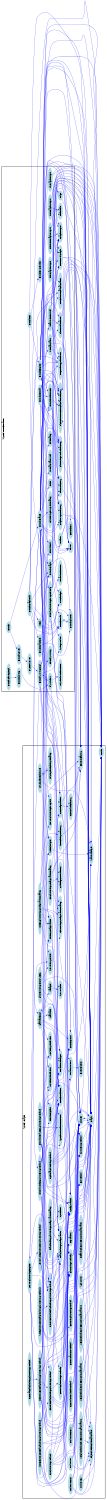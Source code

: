 /* ------------------------------------------------------------ */
/* created with bunch v3 */
/* Objective Function value = 1.0*/
/* ------------------------------------------------------------ */

digraph G {
size= "10,10";
rotate = 90;
subgraph cluster0 {
label = "(SS-L3):Graph";
color = black;
style = bold;

"TurboMQIncrW"[label="TurboMQIncrW",shape=ellipse,color=lightblue,fontcolor=black,style=filled];
"StatsManager"[label="StatsManager",shape=ellipse,color=lightblue,fontcolor=black,style=filled];
"NextAscentHillClimbingClusteringMethod"[label="NextAscentHillClimbingClusteringMethod",shape=ellipse,color=lightblue,fontcolor=black,style=filled];
"GeneralHillClimbingClusteringMethod"[label="GeneralHillClimbingClusteringMethod",shape=ellipse,color=lightblue,fontcolor=black,style=filled];
"SATechnique"[label="SATechnique",shape=ellipse,color=lightblue,fontcolor=black,style=filled];
"SASimpleTechnique"[label="SASimpleTechnique",shape=ellipse,color=lightblue,fontcolor=black,style=filled];
"SASimpleTechniqueDialog"[label="SASimpleTechniqueDialog",shape=ellipse,color=lightblue,fontcolor=black,style=filled];
"WeightedObjectiveFunctionCalculator"[label="WeightedObjectiveFunctionCalculator",shape=ellipse,color=lightblue,fontcolor=black,style=filled];
"DefaultObjectiveFunctionCalculator"[label="DefaultObjectiveFunctionCalculator",shape=ellipse,color=lightblue,fontcolor=black,style=filled];
"Node"[label="Node",shape=ellipse,color=lightblue,fontcolor=black,style=filled];
"WeightedObjectiveFunctionCalculator2"[label="WeightedObjectiveFunctionCalculator2",shape=ellipse,color=lightblue,fontcolor=black,style=filled];
"TurboMQ2"[label="TurboMQ2",shape=ellipse,color=lightblue,fontcolor=black,style=filled];
"WeightedObjectiveFunctionCalculator3"[label="WeightedObjectiveFunctionCalculator3",shape=ellipse,color=lightblue,fontcolor=black,style=filled];
"SpirosMQ"[label="SpirosMQ",shape=ellipse,color=lightblue,fontcolor=black,style=filled];
"ObjectiveFunctionCalculator"[label="ObjectiveFunctionCalculator",shape=ellipse,color=lightblue,fontcolor=black,style=filled];
"Cluster"[label="Cluster",shape=ellipse,color=lightblue,fontcolor=black,style=filled];
"TurboMQ"[label="TurboMQ",shape=ellipse,color=lightblue,fontcolor=black,style=filled];
"Graph"[label="Graph",shape=ellipse,color=lightblue,fontcolor=black,style=filled];
"TurboMQIncr"[label="TurboMQIncr",shape=ellipse,color=lightblue,fontcolor=black,style=filled];
"Population"[label="Population",shape=ellipse,color=lightblue,fontcolor=black,style=filled];
"GenericHillClimbingClusteringMethod"[label="GenericHillClimbingClusteringMethod",shape=ellipse,color=lightblue,fontcolor=black,style=filled];
"GenericClusteringMethod2"[label="GenericClusteringMethod2",shape=ellipse,color=lightblue,fontcolor=black,style=filled];
"IterationEvent"[label="IterationEvent",shape=ellipse,color=lightblue,fontcolor=black,style=filled];
"EventObject"[label="EventObject",shape=ellipse,color=lightblue,fontcolor=black,style=filled];
"CallbackImpl"[label="CallbackImpl",shape=ellipse,color=lightblue,fontcolor=black,style=filled];
"SynchronizedEventQueue"[label="SynchronizedEventQueue",shape=ellipse,color=lightblue,fontcolor=black,style=filled];
"Callback"[label="Callback",shape=ellipse,color=lightblue,fontcolor=black,style=filled];
"BunchEvent"[label="BunchEvent",shape=ellipse,color=lightblue,fontcolor=black,style=filled];
"NAHCConfiguration"[label="NAHCConfiguration",shape=ellipse,color=lightblue,fontcolor=black,style=filled];
"DistributedHCClusteringMethod"[label="DistributedHCClusteringMethod",shape=ellipse,color=lightblue,fontcolor=black,style=filled];
"WorkRequestEvent"[label="WorkRequestEvent",shape=ellipse,color=lightblue,fontcolor=black,style=filled];
"ServerStats"[label="ServerStats",shape=ellipse,color=lightblue,fontcolor=black,style=filled];
"Manager"[label="Manager",shape=ellipse,color=lightblue,fontcolor=black,style=filled];
"WorkFinishedEvent"[label="WorkFinishedEvent",shape=ellipse,color=lightblue,fontcolor=black,style=filled];
"DistributedSAHCClusteringMethod"[label="DistributedSAHCClusteringMethod",shape=ellipse,color=lightblue,fontcolor=black,style=filled];
"IterationManager"[label="IterationManager",shape=ellipse,color=lightblue,fontcolor=black,style=filled];
"ClusteringMethod2"[label="ClusteringMethod2",shape=ellipse,color=lightblue,fontcolor=black,style=filled];
"GenericDistribHillClimbingClusteringMethod"[label="GenericDistribHillClimbingClusteringMethod",shape=ellipse,color=lightblue,fontcolor=black,style=filled];
"ServerClusteringEngine"[label="ServerClusteringEngine",shape=ellipse,color=lightblue,fontcolor=black,style=filled];
"HillClimbingConfiguration"[label="HillClimbingConfiguration",shape=ellipse,color=lightblue,fontcolor=black,style=filled];
"Configuration"[label="Configuration",shape=ellipse,color=lightblue,fontcolor=black,style=filled];
"SteepestAscentHillClimbingClusteringMethod2"[label="SteepestAscentHillClimbingClusteringMethod2",shape=ellipse,color=lightblue,fontcolor=black,style=filled];
"SteepestAscentHillClimbingClusteringMethod"[label="SteepestAscentHillClimbingClusteringMethod",shape=ellipse,color=lightblue,fontcolor=black,style=filled];
"BunchUtilities"[label="BunchUtilities",shape=ellipse,color=lightblue,fontcolor=black,style=filled];
"OptimalClusteringMethod"[label="OptimalClusteringMethod",shape=ellipse,color=lightblue,fontcolor=black,style=filled];
"ServerSteepestAscentClusteringMethod"[label="ServerSteepestAscentClusteringMethod",shape=ellipse,color=lightblue,fontcolor=black,style=filled];
"FindNeighbor"[label="FindNeighbor",shape=ellipse,color=lightblue,fontcolor=black,style=filled];
"ServerClusteringProgress"[label="ServerClusteringProgress",shape=ellipse,color=lightblue,fontcolor=black,style=filled];
"ClusterUsingVectorSAHC"[label="ClusterUsingVectorSAHC",shape=ellipse,color=lightblue,fontcolor=black,style=filled];
"ServerProperties"[label="ServerProperties",shape=ellipse,color=lightblue,fontcolor=black,style=filled];
"GenericClusteringMethod"[label="GenericClusteringMethod",shape=ellipse,color=lightblue,fontcolor=black,style=filled];
"GAClusteringMethod"[label="GAClusteringMethod",shape=ellipse,color=lightblue,fontcolor=black,style=filled];
"ClusteringMethod"[label="ClusteringMethod",shape=ellipse,color=lightblue,fontcolor=black,style=filled];
"GAMethod"[label="GAMethod",shape=ellipse,color=lightblue,fontcolor=black,style=filled];
"GATournamentMethod"[label="GATournamentMethod",shape=ellipse,color=lightblue,fontcolor=black,style=filled];
"GARouletteWheelMethod"[label="GARouletteWheelMethod",shape=ellipse,color=lightblue,fontcolor=black,style=filled];
"GAClusteringConfigurationDialog"[label="GAClusteringConfigurationDialog",shape=ellipse,color=lightblue,fontcolor=black,style=filled];
"GridBagConstraints2"[label="GridBagConstraints2",shape=ellipse,color=lightblue,fontcolor=black,style=filled];
"GenericFactory"[label="GenericFactory",shape=ellipse,color=lightblue,fontcolor=black,style=filled];
"GAConfiguration"[label="GAConfiguration",shape=ellipse,color=lightblue,fontcolor=black,style=filled];
"GAMethodFactory"[label="GAMethodFactory",shape=ellipse,color=lightblue,fontcolor=black,style=filled];
"HillClimbingClusteringConfigurationDialog"[label="HillClimbingClusteringConfigurationDialog",shape=ellipse,color=lightblue,fontcolor=black,style=filled];
"Container"[label="Container",shape=ellipse,color=lightblue,fontcolor=black,style=filled];
"NAHCClusteringConfigurationDialog"[label="NAHCClusteringConfigurationDialog",shape=ellipse,color=lightblue,fontcolor=black,style=filled];
"SATechniqueFactory"[label="SATechniqueFactory",shape=ellipse,color=lightblue,fontcolor=black,style=filled];
"ClusteringConfigurationDialog"[label="ClusteringConfigurationDialog",shape=ellipse,color=lightblue,fontcolor=black,style=filled];
}
subgraph cluster1 {
label = "(SS-L3):BunchFrame";
color = black;
style = bold;

"BunchSvrMsg"[label="BunchSvrMsg",shape=ellipse,color=lightblue,fontcolor=black,style=filled];
"DistribInit"[label="DistribInit",shape=ellipse,color=lightblue,fontcolor=black,style=filled];
"SwingWorker"[label="SwingWorker",shape=ellipse,color=lightblue,fontcolor=black,style=filled];
"BunchSvrMsgImpl"[label="BunchSvrMsgImpl",shape=ellipse,color=lightblue,fontcolor=black,style=filled];
"BSWindow"[label="BSWindow",shape=ellipse,color=lightblue,fontcolor=black,style=filled];
"BSWindow_AboutBox"[label="BSWindow_AboutBox",shape=ellipse,color=lightblue,fontcolor=black,style=filled];
"Bunch"[label="Bunch",shape=ellipse,color=lightblue,fontcolor=black,style=filled];
"BunchServer"[label="BunchServer",shape=ellipse,color=lightblue,fontcolor=black,style=filled];
"BSTextServer"[label="BSTextServer",shape=ellipse,color=lightblue,fontcolor=black,style=filled];
"IterationListener"[label="IterationListener",shape=ellipse,color=lightblue,fontcolor=black,style=filled];
"DistribClusteringProgressDlg"[label="DistribClusteringProgressDlg",shape=ellipse,color=lightblue,fontcolor=black,style=filled];
"Drifters"[label="Drifters",shape=ellipse,color=lightblue,fontcolor=black,style=filled];
"ClusteringProgressDialog"[label="ClusteringProgressDialog",shape=ellipse,color=lightblue,fontcolor=black,style=filled];
"Point"[label="Point",shape=ellipse,color=lightblue,fontcolor=black,style=filled];
"MQCalculatorUtil"[label="MQCalculatorUtil",shape=ellipse,color=lightblue,fontcolor=black,style=filled];
"FileDialog"[label="FileDialog",shape=ellipse,color=lightblue,fontcolor=black,style=filled];
"BunchFrame"[label="BunchFrame",shape=ellipse,color=lightblue,fontcolor=black,style=filled];
"PrecisionRecallCalculator"[label="PrecisionRecallCalculator",shape=ellipse,color=lightblue,fontcolor=black,style=filled];
"GBunchRW"[label="GBunchRW",shape=ellipse,color=lightblue,fontcolor=black,style=filled];
"ClusterFileParser"[label="ClusterFileParser",shape=ellipse,color=lightblue,fontcolor=black,style=filled];
"MQCalculator"[label="MQCalculator",shape=ellipse,color=lightblue,fontcolor=black,style=filled];
"DependencyFileParser"[label="DependencyFileParser",shape=ellipse,color=lightblue,fontcolor=black,style=filled];
"MeasurementUtil"[label="MeasurementUtil",shape=ellipse,color=lightblue,fontcolor=black,style=filled];
"Parser"[label="Parser",shape=ellipse,color=lightblue,fontcolor=black,style=filled];
"GraphOutputFactory"[label="GraphOutputFactory",shape=ellipse,color=lightblue,fontcolor=black,style=filled];
"BunchAPIOld"[label="BunchAPIOld",shape=ellipse,color=lightblue,fontcolor=black,style=filled];
"BunchPreferences"[label="BunchPreferences",shape=ellipse,color=lightblue,fontcolor=black,style=filled];
"ParserFactory"[label="ParserFactory",shape=ellipse,color=lightblue,fontcolor=black,style=filled];
"ClusteringMethodFactory"[label="ClusteringMethodFactory",shape=ellipse,color=lightblue,fontcolor=black,style=filled];
"ObjectiveFunctionCalculatorFactory"[label="ObjectiveFunctionCalculatorFactory",shape=ellipse,color=lightblue,fontcolor=black,style=filled];
"BunchEngine"[label="BunchEngine",shape=ellipse,color=lightblue,fontcolor=black,style=filled];
"Edge"[label="Edge",shape=ellipse,color=lightblue,fontcolor=black,style=filled];
"TSGraphOutput"[label="TSGraphOutput",shape=ellipse,color=lightblue,fontcolor=black,style=filled];
"GraphOutput"[label="GraphOutput",shape=ellipse,color=lightblue,fontcolor=black,style=filled];
"NextLevelGraph"[label="NextLevelGraph",shape=ellipse,color=lightblue,fontcolor=black,style=filled];
"TXTGraphOutput"[label="TXTGraphOutput",shape=ellipse,color=lightblue,fontcolor=black,style=filled];
"TXTTreeGraphOutput"[label="TXTTreeGraphOutput",shape=ellipse,color=lightblue,fontcolor=black,style=filled];
"DotGraphOutput"[label="DotGraphOutput",shape=ellipse,color=lightblue,fontcolor=black,style=filled];
"Hashtable"[label="Hashtable",shape=ellipse,color=lightblue,fontcolor=black,style=filled];
"BunchCliMsgImpl"[label="BunchCliMsgImpl",shape=ellipse,color=lightblue,fontcolor=black,style=filled];
"BunchCliMsg"[label="BunchCliMsg",shape=ellipse,color=lightblue,fontcolor=black,style=filled];
"BunchGraph"[label="BunchGraph",shape=ellipse,color=lightblue,fontcolor=black,style=filled];
"BunchGraphUtils"[label="BunchGraphUtils",shape=ellipse,color=lightblue,fontcolor=black,style=filled];
"BunchEdge"[label="BunchEdge",shape=ellipse,color=lightblue,fontcolor=black,style=filled];
"MeCl"[label="MeCl",shape=ellipse,color=lightblue,fontcolor=black,style=filled];
"BunchProperties"[label="BunchProperties",shape=ellipse,color=lightblue,fontcolor=black,style=filled];
"BunchAPI"[label="BunchAPI",shape=ellipse,color=lightblue,fontcolor=black,style=filled];
"BunchGraphPR"[label="BunchGraphPR",shape=ellipse,color=lightblue,fontcolor=black,style=filled];
"BunchNode"[label="BunchNode",shape=ellipse,color=lightblue,fontcolor=black,style=filled];
"BunchCluster"[label="BunchCluster",shape=ellipse,color=lightblue,fontcolor=black,style=filled];
}
"DefaultObjectiveFunctionCalculator" -> "Graph" [color=blue,font=6];
"DefaultObjectiveFunctionCalculator" -> "Node" [color=blue,font=6];
"PrecisionRecallCalculator" -> "GBunchRW" [color=blue,font=6];
"ParserFactory" -> "GenericFactory" [color=blue,font=6];
"ClusteringMethod2" -> "Graph" [color=blue,font=6];
"ClusteringMethod2" -> "ClusteringMethod" [color=blue,font=6];
"ClusteringMethod2" -> "Cluster" [color=blue,font=6];
"NAHCClusteringConfigurationDialog" -> "GenericFactory" [color=blue,font=6];
"NAHCClusteringConfigurationDialog" -> "HillClimbingConfiguration" [color=blue,font=6];
"NAHCClusteringConfigurationDialog" -> "Configuration" [color=blue,font=6];
"NAHCClusteringConfigurationDialog" -> "SATechniqueFactory" [color=blue,font=6];
"NAHCClusteringConfigurationDialog" -> "SATechnique" [color=blue,font=6];
"NAHCClusteringConfigurationDialog" -> "ClusteringConfigurationDialog" [color=blue,font=6];
"NAHCClusteringConfigurationDialog" -> "NAHCConfiguration" [color=blue,font=6];
"HillClimbingConfiguration" -> "Graph" [color=blue,font=6];
"HillClimbingConfiguration" -> "Configuration" [color=blue,font=6];
"BunchFrame" -> "BunchEvent" [color=blue,font=6];
"BunchFrame" -> "Parser" [color=blue,font=6];
"BunchFrame" -> "DistribInit" [color=blue,font=6];
"BunchFrame" -> "DependencyFileParser" [color=blue,font=6];
"BunchFrame" -> "ParserFactory" [color=blue,font=6];
"BunchFrame" -> "MQCalculatorUtil" [color=blue,font=6];
"BunchFrame" -> "ClusteringConfigurationDialog" [color=blue,font=6];
"BunchFrame" -> "NAHCConfiguration" [color=blue,font=6];
"BunchFrame" -> "ClusteringMethodFactory" [color=blue,font=6];
"BunchFrame" -> "GraphOutputFactory" [color=blue,font=6];
"BunchFrame" -> "ObjectiveFunctionCalculatorFactory" [color=blue,font=6];
"BunchFrame" -> "CallbackImpl" [color=blue,font=6];
"BunchFrame" -> "Graph" [color=blue,font=6];
"BunchFrame" -> "DistributedHCClusteringMethod" [color=blue,font=6];
"BunchFrame" -> "GenericHillClimbingClusteringMethod" [color=blue,font=6];
"BunchFrame" -> "ClusteringMethod2" [color=blue,font=6];
"BunchFrame" -> "NextLevelGraph" [color=blue,font=6];
"BunchFrame" -> "ClusteringMethod" [color=blue,font=6];
"BunchFrame" -> "StatsManager" [color=blue,font=6];
"BunchFrame" -> "BunchPreferences" [color=blue,font=6];
"BunchFrame" -> "DistribClusteringProgressDlg" [color=blue,font=6];
"BunchFrame" -> "BunchUtilities" [color=blue,font=6];
"BunchFrame" -> "HillClimbingConfiguration" [color=blue,font=6];
"BunchFrame" -> "GenericFactory" [color=blue,font=6];
"BunchFrame" -> "FileDialog" [color=blue,font=6];
"BunchFrame" -> "ClusteringProgressDialog" [color=blue,font=6];
"BunchFrame" -> "GraphOutput" [color=blue,font=6];
"BunchFrame" -> "Node" [color=blue,font=6];
"BunchFrame" -> "GenericDistribHillClimbingClusteringMethod" [color=blue,font=6];
"BunchFrame" -> "Point" [color=blue,font=6];
"BunchFrame" -> "MeasurementUtil" [color=blue,font=6];
"SATechnique" -> "StatsManager" [color=blue,font=6];
"ClusteringMethod" -> "Graph" [color=blue,font=6];
"SASimpleTechniqueDialog" -> "SASimpleTechnique" [color=blue,font=6];
"ObjectiveFunctionCalculatorFactory" -> "GenericFactory" [color=blue,font=6];
"GeneralHillClimbingClusteringMethod" -> "NextAscentHillClimbingClusteringMethod" [color=blue,font=6];
"MQCalculator" -> "Graph" [color=blue,font=6];
"MQCalculator" -> "Node" [color=blue,font=6];
"MQCalculator" -> "ObjectiveFunctionCalculatorFactory" [color=blue,font=6];
"MQCalculator" -> "DependencyFileParser" [color=blue,font=6];
"MQCalculator" -> "ClusterFileParser" [color=blue,font=6];
"MQCalculator" -> "Parser" [color=blue,font=6];
"Cluster" -> "Graph" [color=blue,font=6];
"Cluster" -> "StatsManager" [color=blue,font=6];
"Cluster" -> "ObjectiveFunctionCalculatorFactory" [color=blue,font=6];
"BunchSvrMsgImpl" -> "ServerClusteringProgress" [color=blue,font=6];
"BunchSvrMsgImpl" -> "BSWindow" [color=blue,font=6];
"BunchSvrMsgImpl" -> "DistribInit" [color=blue,font=6];
"BunchSvrMsgImpl" -> "ServerClusteringEngine" [color=blue,font=6];
"BunchSvrMsgImpl" -> "SwingWorker" [color=blue,font=6];
"BunchSvrMsgImpl" -> "ServerProperties" [color=blue,font=6];
"BunchSvrMsgImpl" -> "BunchPreferences" [color=blue,font=6];
"BunchSvrMsgImpl" -> "BunchSvrMsg" [color=blue,font=6];
"BunchSvrMsgImpl" -> "Graph" [color=blue,font=6];
"BunchSvrMsgImpl" -> "BunchUtilities" [color=blue,font=6];
"OptimalClusteringMethod" -> "BunchUtilities" [color=blue,font=6];
"OptimalClusteringMethod" -> "Graph" [color=blue,font=6];
"OptimalClusteringMethod" -> "StatsManager" [color=blue,font=6];
"OptimalClusteringMethod" -> "IterationEvent" [color=blue,font=6];
"OptimalClusteringMethod" -> "ClusteringMethod2" [color=blue,font=6];
"OptimalClusteringMethod" -> "Cluster" [color=blue,font=6];
"DistributedSAHCClusteringMethod" -> "WorkRequestEvent" [color=blue,font=6];
"DistributedSAHCClusteringMethod" -> "SynchronizedEventQueue" [color=blue,font=6];
"DistributedSAHCClusteringMethod" -> "ClusteringMethod2" [color=blue,font=6];
"DistributedSAHCClusteringMethod" -> "Configuration" [color=blue,font=6];
"DistributedSAHCClusteringMethod" -> "GenericDistribHillClimbingClusteringMethod" [color=blue,font=6];
"DistributedSAHCClusteringMethod" -> "IterationManager" [color=blue,font=6];
"DistributedSAHCClusteringMethod" -> "Cluster" [color=blue,font=6];
"DistributedSAHCClusteringMethod" -> "BunchEvent" [color=blue,font=6];
"DistributedSAHCClusteringMethod" -> "HillClimbingConfiguration" [color=blue,font=6];
"DistributedSAHCClusteringMethod" -> "WorkFinishedEvent" [color=blue,font=6];
"DistributedSAHCClusteringMethod" -> "BunchUtilities" [color=blue,font=6];
"BunchGraphPR" -> "BunchGraph" [color=blue,font=6];
"BunchGraphPR" -> "BunchNode" [color=blue,font=6];
"BunchGraphPR" -> "BunchCluster" [color=blue,font=6];
"BunchEngine" -> "Parser" [color=blue,font=6];
"BunchEngine" -> "DependencyFileParser" [color=blue,font=6];
"BunchEngine" -> "SATechnique" [color=blue,font=6];
"BunchEngine" -> "ParserFactory" [color=blue,font=6];
"BunchEngine" -> "NAHCConfiguration" [color=blue,font=6];
"BunchEngine" -> "ClusteringMethodFactory" [color=blue,font=6];
"BunchEngine" -> "MQCalculator" [color=blue,font=6];
"BunchEngine" -> "GraphOutputFactory" [color=blue,font=6];
"BunchEngine" -> "Configuration" [color=blue,font=6];
"BunchEngine" -> "ObjectiveFunctionCalculatorFactory" [color=blue,font=6];
"BunchEngine" -> "Cluster" [color=blue,font=6];
"BunchEngine" -> "Graph" [color=blue,font=6];
"BunchEngine" -> "NextLevelGraph" [color=blue,font=6];
"BunchEngine" -> "ClusteringMethod" [color=blue,font=6];
"BunchEngine" -> "GAConfiguration" [color=blue,font=6];
"BunchEngine" -> "StatsManager" [color=blue,font=6];
"BunchEngine" -> "BunchPreferences" [color=blue,font=6];
"BunchEngine" -> "GraphOutput" [color=blue,font=6];
"BunchEngine" -> "Node" [color=blue,font=6];
"BunchEngine" -> "PrecisionRecallCalculator" [color=blue,font=6];
"TurboMQIncrW" -> "ObjectiveFunctionCalculator" [color=blue,font=6];
"TurboMQIncrW" -> "Graph" [color=blue,font=6];
"TurboMQIncrW" -> "StatsManager" [color=blue,font=6];
"TurboMQIncrW" -> "Node" [color=blue,font=6];
"TurboMQIncrW" -> "Cluster" [color=blue,font=6];
"TSGraphOutput" -> "Graph" [color=blue,font=6];
"TSGraphOutput" -> "Node" [color=blue,font=6];
"TSGraphOutput" -> "Edge" [color=blue,font=6];
"TSGraphOutput" -> "GraphOutput" [color=blue,font=6];
"ClusterFileParser" -> "Graph" [color=blue,font=6];
"ClusterFileParser" -> "Node" [color=blue,font=6];
"ClusterFileParser" -> "Parser" [color=blue,font=6];
"BunchCluster" -> "BunchNode" [color=blue,font=6];
"ServerSteepestAscentClusteringMethod" -> "BunchUtilities" [color=blue,font=6];
"ServerSteepestAscentClusteringMethod" -> "GenericDistribHillClimbingClusteringMethod" [color=blue,font=6];
"ServerSteepestAscentClusteringMethod" -> "HillClimbingConfiguration" [color=blue,font=6];
"ServerSteepestAscentClusteringMethod" -> "ClusteringMethod2" [color=blue,font=6];
"ServerSteepestAscentClusteringMethod" -> "Configuration" [color=blue,font=6];
"ServerSteepestAscentClusteringMethod" -> "FindNeighbor" [color=blue,font=6];
"ServerSteepestAscentClusteringMethod" -> "Cluster" [color=blue,font=6];
"DotGraphOutput" -> "Hashtable" [color=blue,font=6];
"DotGraphOutput" -> "Graph" [color=blue,font=6];
"DotGraphOutput" -> "Node" [color=blue,font=6];
"DotGraphOutput" -> "NextLevelGraph" [color=blue,font=6];
"DotGraphOutput" -> "GraphOutput" [color=blue,font=6];
"GATournamentMethod" -> "GAMethod" [color=blue,font=6];
"GATournamentMethod" -> "Graph" [color=blue,font=6];
"BunchGraphUtils" -> "BunchGraphPR" [color=blue,font=6];
"BunchGraphUtils" -> "Node" [color=blue,font=6];
"BunchGraphUtils" -> "BunchGraph" [color=blue,font=6];
"BunchGraphUtils" -> "BunchNode" [color=blue,font=6];
"BunchGraphUtils" -> "BunchEdge" [color=blue,font=6];
"BunchGraphUtils" -> "MeCl" [color=blue,font=6];
"BunchGraphUtils" -> "DependencyFileParser" [color=blue,font=6];
"BunchGraphUtils" -> "ClusterFileParser" [color=blue,font=6];
"Drifters" -> "Graph" [color=blue,font=6];
"Drifters" -> "Node" [color=blue,font=6];
"TXTGraphOutput" -> "Graph" [color=blue,font=6];
"TXTGraphOutput" -> "Node" [color=blue,font=6];
"TXTGraphOutput" -> "NextLevelGraph" [color=blue,font=6];
"TXTGraphOutput" -> "GraphOutput" [color=blue,font=6];
"NextAscentHillClimbingClusteringMethod" -> "ClusteringMethod2" [color=blue,font=6];
"NextAscentHillClimbingClusteringMethod" -> "Configuration" [color=blue,font=6];
"NextAscentHillClimbingClusteringMethod" -> "SATechnique" [color=blue,font=6];
"NextAscentHillClimbingClusteringMethod" -> "Cluster" [color=blue,font=6];
"NextAscentHillClimbingClusteringMethod" -> "Node" [color=blue,font=6];
"NextAscentHillClimbingClusteringMethod" -> "HillClimbingConfiguration" [color=blue,font=6];
"NextAscentHillClimbingClusteringMethod" -> "Graph" [color=blue,font=6];
"NextAscentHillClimbingClusteringMethod" -> "GenericHillClimbingClusteringMethod" [color=blue,font=6];
"NextAscentHillClimbingClusteringMethod" -> "NAHCConfiguration" [color=blue,font=6];
"NextAscentHillClimbingClusteringMethod" -> "BunchUtilities" [color=blue,font=6];
"ClusterUsingVectorSAHC" -> "BunchUtilities" [color=blue,font=6];
"ClusterUsingVectorSAHC" -> "ServerClusteringProgress" [color=blue,font=6];
"ClusterUsingVectorSAHC" -> "IterationManager" [color=blue,font=6];
"ClusterUsingVectorSAHC" -> "ServerProperties" [color=blue,font=6];
"ClusterUsingVectorSAHC" -> "FindNeighbor" [color=blue,font=6];
"ClusterUsingVectorSAHC" -> "Cluster" [color=blue,font=6];
"BunchServer" -> "BSTextServer" [color=blue,font=6];
"BunchServer" -> "BSWindow" [color=blue,font=6];
"MeCl" -> "BunchGraph" [color=blue,font=6];
"MeCl" -> "BunchNode" [color=blue,font=6];
"MeCl" -> "BunchEdge" [color=blue,font=6];
"MeCl" -> "BunchCluster" [color=blue,font=6];
"GenericDistribHillClimbingClusteringMethod" -> "SynchronizedEventQueue" [color=blue,font=6];
"GenericDistribHillClimbingClusteringMethod" -> "ClusteringMethod2" [color=blue,font=6];
"GenericDistribHillClimbingClusteringMethod" -> "Configuration" [color=blue,font=6];
"GenericDistribHillClimbingClusteringMethod" -> "IterationManager" [color=blue,font=6];
"GenericDistribHillClimbingClusteringMethod" -> "Cluster" [color=blue,font=6];
"GenericDistribHillClimbingClusteringMethod" -> "BunchEvent" [color=blue,font=6];
"GenericDistribHillClimbingClusteringMethod" -> "HillClimbingConfiguration" [color=blue,font=6];
"GenericDistribHillClimbingClusteringMethod" -> "GenericClusteringMethod2" [color=blue,font=6];
"GenericDistribHillClimbingClusteringMethod" -> "Population" [color=blue,font=6];
"GenericDistribHillClimbingClusteringMethod" -> "BunchUtilities" [color=blue,font=6];
"DistribClusteringProgressDlg" -> "ClusteringMethod2" [color=blue,font=6];
"DistribClusteringProgressDlg" -> "SwingWorker" [color=blue,font=6];
"DistribClusteringProgressDlg" -> "CallbackImpl" [color=blue,font=6];
"DistribClusteringProgressDlg" -> "IterationListener" [color=blue,font=6];
"DistribClusteringProgressDlg" -> "GenericDistribHillClimbingClusteringMethod" [color=blue,font=6];
"DistribClusteringProgressDlg" -> "IterationEvent" [color=blue,font=6];
"DistribClusteringProgressDlg" -> "Cluster" [color=blue,font=6];
"DistribClusteringProgressDlg" -> "BunchEvent" [color=blue,font=6];
"DistribClusteringProgressDlg" -> "BunchFrame" [color=blue,font=6];
"DistribClusteringProgressDlg" -> "Graph" [color=blue,font=6];
"DistribClusteringProgressDlg" -> "GraphOutput" [color=blue,font=6];
"DistribClusteringProgressDlg" -> "Drifters" [color=blue,font=6];
"Edge" -> "Node" [color=blue,font=6];
"GenericClusteringMethod" -> "Graph" [color=blue,font=6];
"GenericClusteringMethod" -> "ClusteringMethod" [color=blue,font=6];
"BunchGraph" -> "Graph" [color=blue,font=6];
"BunchGraph" -> "Node" [color=blue,font=6];
"BunchGraph" -> "NextLevelGraph" [color=blue,font=6];
"BunchGraph" -> "BunchNode" [color=blue,font=6];
"BunchGraph" -> "BunchEdge" [color=blue,font=6];
"BunchGraph" -> "BunchCluster" [color=blue,font=6];
"ClusteringMethodFactory" -> "GenericFactory" [color=blue,font=6];
"TXTTreeGraphOutput" -> "Graph" [color=blue,font=6];
"TXTTreeGraphOutput" -> "Node" [color=blue,font=6];
"TXTTreeGraphOutput" -> "NextLevelGraph" [color=blue,font=6];
"TXTTreeGraphOutput" -> "GraphOutput" [color=blue,font=6];
"CallbackImpl" -> "SynchronizedEventQueue" [color=blue,font=6];
"CallbackImpl" -> "Callback" [color=blue,font=6];
"CallbackImpl" -> "BunchUtilities" [color=blue,font=6];
"CallbackImpl" -> "WorkFinishedEvent" [color=blue,font=6];
"CallbackImpl" -> "Manager" [color=blue,font=6];
"CallbackImpl" -> "BunchEvent" [color=blue,font=6];
"CallbackImpl" -> "IterationManager" [color=blue,font=6];
"CallbackImpl" -> "WorkRequestEvent" [color=blue,font=6];
"WeightedObjectiveFunctionCalculator" -> "ObjectiveFunctionCalculator" [color=blue,font=6];
"WeightedObjectiveFunctionCalculator" -> "Graph" [color=blue,font=6];
"WeightedObjectiveFunctionCalculator" -> "Node" [color=blue,font=6];
"GAConfiguration" -> "GenericFactory" [color=blue,font=6];
"GAConfiguration" -> "Graph" [color=blue,font=6];
"GAConfiguration" -> "GAMethodFactory" [color=blue,font=6];
"GAConfiguration" -> "Configuration" [color=blue,font=6];
"SATechniqueFactory" -> "GenericFactory" [color=blue,font=6];
"Population" -> "Graph" [color=blue,font=6];
"Population" -> "Cluster" [color=blue,font=6];
"BunchPreferences" -> "ParserFactory" [color=blue,font=6];
"BunchPreferences" -> "GraphOutputFactory" [color=blue,font=6];
"BunchPreferences" -> "ObjectiveFunctionCalculatorFactory" [color=blue,font=6];
"BunchPreferences" -> "ClusteringMethodFactory" [color=blue,font=6];
"BunchNode" -> "BunchCluster" [color=blue,font=6];
"SteepestAscentHillClimbingClusteringMethod" -> "BunchUtilities" [color=blue,font=6];
"SteepestAscentHillClimbingClusteringMethod" -> "Graph" [color=blue,font=6];
"SteepestAscentHillClimbingClusteringMethod" -> "Node" [color=blue,font=6];
"SteepestAscentHillClimbingClusteringMethod" -> "HillClimbingConfiguration" [color=blue,font=6];
"SteepestAscentHillClimbingClusteringMethod" -> "GenericHillClimbingClusteringMethod" [color=blue,font=6];
"SteepestAscentHillClimbingClusteringMethod" -> "ClusteringMethod2" [color=blue,font=6];
"SteepestAscentHillClimbingClusteringMethod" -> "Configuration" [color=blue,font=6];
"SteepestAscentHillClimbingClusteringMethod" -> "Cluster" [color=blue,font=6];
"SteepestAscentHillClimbingClusteringMethod2" -> "GenericDistribHillClimbingClusteringMethod" [color=blue,font=6];
"SteepestAscentHillClimbingClusteringMethod2" -> "HillClimbingConfiguration" [color=blue,font=6];
"SteepestAscentHillClimbingClusteringMethod2" -> "ClusteringMethod2" [color=blue,font=6];
"SteepestAscentHillClimbingClusteringMethod2" -> "Configuration" [color=blue,font=6];
"SteepestAscentHillClimbingClusteringMethod2" -> "Cluster" [color=blue,font=6];
"Bunch" -> "BunchFrame" [color=blue,font=6];
"Bunch" -> "BunchServer" [color=blue,font=6];
"WeightedObjectiveFunctionCalculator3" -> "ObjectiveFunctionCalculator" [color=blue,font=6];
"WeightedObjectiveFunctionCalculator3" -> "Graph" [color=blue,font=6];
"WeightedObjectiveFunctionCalculator3" -> "Node" [color=blue,font=6];
"WeightedObjectiveFunctionCalculator2" -> "ObjectiveFunctionCalculator" [color=blue,font=6];
"WeightedObjectiveFunctionCalculator2" -> "Graph" [color=blue,font=6];
"WeightedObjectiveFunctionCalculator2" -> "Node" [color=blue,font=6];
"NAHCConfiguration" -> "HillClimbingConfiguration" [color=blue,font=6];
"BunchAPIOld" -> "GAConfiguration" [color=blue,font=6];
"BunchAPIOld" -> "Parser" [color=blue,font=6];
"BunchAPIOld" -> "ClusteringMethod" [color=blue,font=6];
"BunchAPIOld" -> "BunchPreferences" [color=blue,font=6];
"BunchAPIOld" -> "GraphOutputFactory" [color=blue,font=6];
"BunchAPIOld" -> "Node" [color=blue,font=6];
"BunchAPIOld" -> "HillClimbingConfiguration" [color=blue,font=6];
"BunchAPIOld" -> "ObjectiveFunctionCalculatorFactory" [color=blue,font=6];
"BunchAPIOld" -> "ClusteringMethodFactory" [color=blue,font=6];
"BunchAPIOld" -> "Graph" [color=blue,font=6];
"BunchAPIOld" -> "ParserFactory" [color=blue,font=6];
"BunchAPIOld" -> "GraphOutput" [color=blue,font=6];
"FindNeighbor" -> "BunchUtilities" [color=blue,font=6];
"FindNeighbor" -> "Cluster" [color=blue,font=6];
"DistributedHCClusteringMethod" -> "WorkRequestEvent" [color=blue,font=6];
"DistributedHCClusteringMethod" -> "ClusteringMethod2" [color=blue,font=6];
"DistributedHCClusteringMethod" -> "Configuration" [color=blue,font=6];
"DistributedHCClusteringMethod" -> "GenericDistribHillClimbingClusteringMethod" [color=blue,font=6];
"DistributedHCClusteringMethod" -> "IterationManager" [color=blue,font=6];
"DistributedHCClusteringMethod" -> "Cluster" [color=blue,font=6];
"DistributedHCClusteringMethod" -> "BunchEvent" [color=blue,font=6];
"DistributedHCClusteringMethod" -> "HillClimbingConfiguration" [color=blue,font=6];
"DistributedHCClusteringMethod" -> "WorkFinishedEvent" [color=blue,font=6];
"DistributedHCClusteringMethod" -> "NAHCConfiguration" [color=blue,font=6];
"DistributedHCClusteringMethod" -> "BunchUtilities" [color=blue,font=6];
"GAMethodFactory" -> "GenericFactory" [color=blue,font=6];
"TurboMQ2" -> "ObjectiveFunctionCalculator" [color=blue,font=6];
"TurboMQ2" -> "Graph" [color=blue,font=6];
"TurboMQ2" -> "Node" [color=blue,font=6];
"NextLevelGraph" -> "Graph" [color=blue,font=6];
"NextLevelGraph" -> "Node" [color=blue,font=6];
"DependencyFileParser" -> "Node" [color=blue,font=6];
"DependencyFileParser" -> "Parser" [color=blue,font=6];
"ServerClusteringEngine" -> "Graph" [color=blue,font=6];
"ServerClusteringEngine" -> "GenericDistribHillClimbingClusteringMethod" [color=blue,font=6];
"ServerClusteringEngine" -> "ServerSteepestAscentClusteringMethod" [color=blue,font=6];
"ServerClusteringEngine" -> "HillClimbingConfiguration" [color=blue,font=6];
"ServerClusteringEngine" -> "ClusteringMethod2" [color=blue,font=6];
"ServerClusteringEngine" -> "ServerProperties" [color=blue,font=6];
"ServerClusteringEngine" -> "Configuration" [color=blue,font=6];
"ServerClusteringEngine" -> "ClusteringMethod" [color=blue,font=6];
"IterationEvent" -> "EventObject" [color=blue,font=6];
"BunchAPI" -> "Graph" [color=blue,font=6];
"BunchAPI" -> "BunchProperties" [color=blue,font=6];
"BunchAPI" -> "BunchGraph" [color=blue,font=6];
"BunchAPI" -> "BunchEngine" [color=blue,font=6];
"GAMethod" -> "Graph" [color=blue,font=6];
"GenericClusteringMethod2" -> "IterationEvent" [color=blue,font=6];
"GenericClusteringMethod2" -> "ClusteringMethod2" [color=blue,font=6];
"GenericClusteringMethod2" -> "Population" [color=blue,font=6];
"GenericClusteringMethod2" -> "Cluster" [color=blue,font=6];
"GAClusteringConfigurationDialog" -> "GenericFactory" [color=blue,font=6];
"GAClusteringConfigurationDialog" -> "GridBagConstraints2" [color=blue,font=6];
"GAClusteringConfigurationDialog" -> "GAConfiguration" [color=blue,font=6];
"GAClusteringConfigurationDialog" -> "Configuration" [color=blue,font=6];
"GAClusteringConfigurationDialog" -> "ClusteringConfigurationDialog" [color=blue,font=6];
"BunchCliMsgImpl" -> "BunchCliMsg" [color=blue,font=6];
"GraphOutputFactory" -> "GenericFactory" [color=blue,font=6];
"BSTextServer" -> "BunchSvrMsgImpl" [color=blue,font=6];
"GAClusteringMethod" -> "GenericClusteringMethod" [color=blue,font=6];
"GAClusteringMethod" -> "GAMethod" [color=blue,font=6];
"GAClusteringMethod" -> "Graph" [color=blue,font=6];
"GAClusteringMethod" -> "GAConfiguration" [color=blue,font=6];
"GAClusteringMethod" -> "Configuration" [color=blue,font=6];
"GAClusteringMethod" -> "ClusteringMethod" [color=blue,font=6];
"GAClusteringMethod" -> "Cluster" [color=blue,font=6];
"BSWindow" -> "BunchUtilities" [color=blue,font=6];
"BSWindow" -> "BSWindow_AboutBox" [color=blue,font=6];
"BSWindow" -> "BunchSvrMsgImpl" [color=blue,font=6];
"Graph" -> "Node" [color=blue,font=6];
"Graph" -> "ObjectiveFunctionCalculatorFactory" [color=blue,font=6];
"Graph" -> "Cluster" [color=blue,font=6];
"GenericHillClimbingClusteringMethod" -> "GenericClusteringMethod2" [color=blue,font=6];
"GenericHillClimbingClusteringMethod" -> "HillClimbingConfiguration" [color=blue,font=6];
"GenericHillClimbingClusteringMethod" -> "ClusteringMethod2" [color=blue,font=6];
"GenericHillClimbingClusteringMethod" -> "Configuration" [color=blue,font=6];
"GenericHillClimbingClusteringMethod" -> "Population" [color=blue,font=6];
"GenericHillClimbingClusteringMethod" -> "Cluster" [color=blue,font=6];
"TurboMQ" -> "ObjectiveFunctionCalculator" [color=blue,font=6];
"TurboMQ" -> "Graph" [color=blue,font=6];
"TurboMQ" -> "Node" [color=blue,font=6];
"TurboMQ" -> "Cluster" [color=blue,font=6];
"SASimpleTechnique" -> "StatsManager" [color=blue,font=6];
"SASimpleTechnique" -> "SASimpleTechniqueDialog" [color=blue,font=6];
"SASimpleTechnique" -> "SATechnique" [color=blue,font=6];
"HillClimbingClusteringConfigurationDialog" -> "Container" [color=blue,font=6];
"HillClimbingClusteringConfigurationDialog" -> "HillClimbingConfiguration" [color=blue,font=6];
"HillClimbingClusteringConfigurationDialog" -> "Configuration" [color=blue,font=6];
"HillClimbingClusteringConfigurationDialog" -> "ClusteringConfigurationDialog" [color=blue,font=6];
"Manager" -> "ServerStats" [color=blue,font=6];
"GARouletteWheelMethod" -> "GAMethod" [color=blue,font=6];
"GARouletteWheelMethod" -> "Graph" [color=blue,font=6];
"SynchronizedEventQueue" -> "BunchEvent" [color=blue,font=6];
"TurboMQIncr" -> "ObjectiveFunctionCalculator" [color=blue,font=6];
"TurboMQIncr" -> "Graph" [color=blue,font=6];
"TurboMQIncr" -> "Node" [color=blue,font=6];
"TurboMQIncr" -> "Cluster" [color=blue,font=6];
"SpirosMQ" -> "ObjectiveFunctionCalculator" [color=blue,font=6];
"SpirosMQ" -> "Graph" [color=blue,font=6];
"SpirosMQ" -> "Node" [color=blue,font=6];
"MeasurementUtil" -> "ClusterFileParser" [color=blue,font=6];
"MeasurementUtil" -> "DependencyFileParser" [color=blue,font=6];
"MeasurementUtil" -> "Parser" [color=blue,font=6];
"MeasurementUtil" -> "GenericFactory" [color=blue,font=6];
"MeasurementUtil" -> "PrecisionRecallCalculator" [color=blue,font=6];
"MeasurementUtil" -> "Node" [color=blue,font=6];
"MeasurementUtil" -> "BunchFrame" [color=blue,font=6];
"MeasurementUtil" -> "ObjectiveFunctionCalculatorFactory" [color=blue,font=6];
"MeasurementUtil" -> "Graph" [color=blue,font=6];
}
